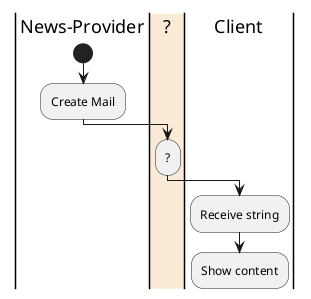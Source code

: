 @startuml Starting
|News-Provider|
start
:Create Mail;
|#AntiqueWhite|?|
:?;
|Client|
:Receive string;
:Show content;
@enduml